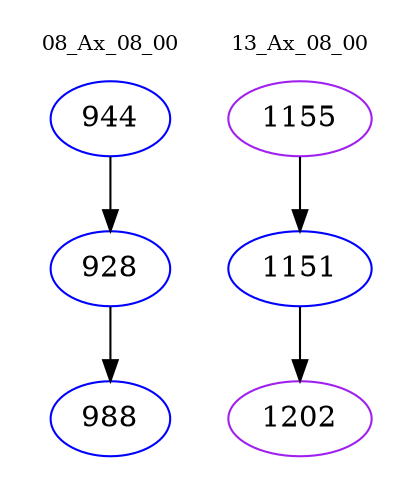 digraph{
subgraph cluster_0 {
color = white
label = "08_Ax_08_00";
fontsize=10;
T0_944 [label="944", color="blue"]
T0_944 -> T0_928 [color="black"]
T0_928 [label="928", color="blue"]
T0_928 -> T0_988 [color="black"]
T0_988 [label="988", color="blue"]
}
subgraph cluster_1 {
color = white
label = "13_Ax_08_00";
fontsize=10;
T1_1155 [label="1155", color="purple"]
T1_1155 -> T1_1151 [color="black"]
T1_1151 [label="1151", color="blue"]
T1_1151 -> T1_1202 [color="black"]
T1_1202 [label="1202", color="purple"]
}
}
